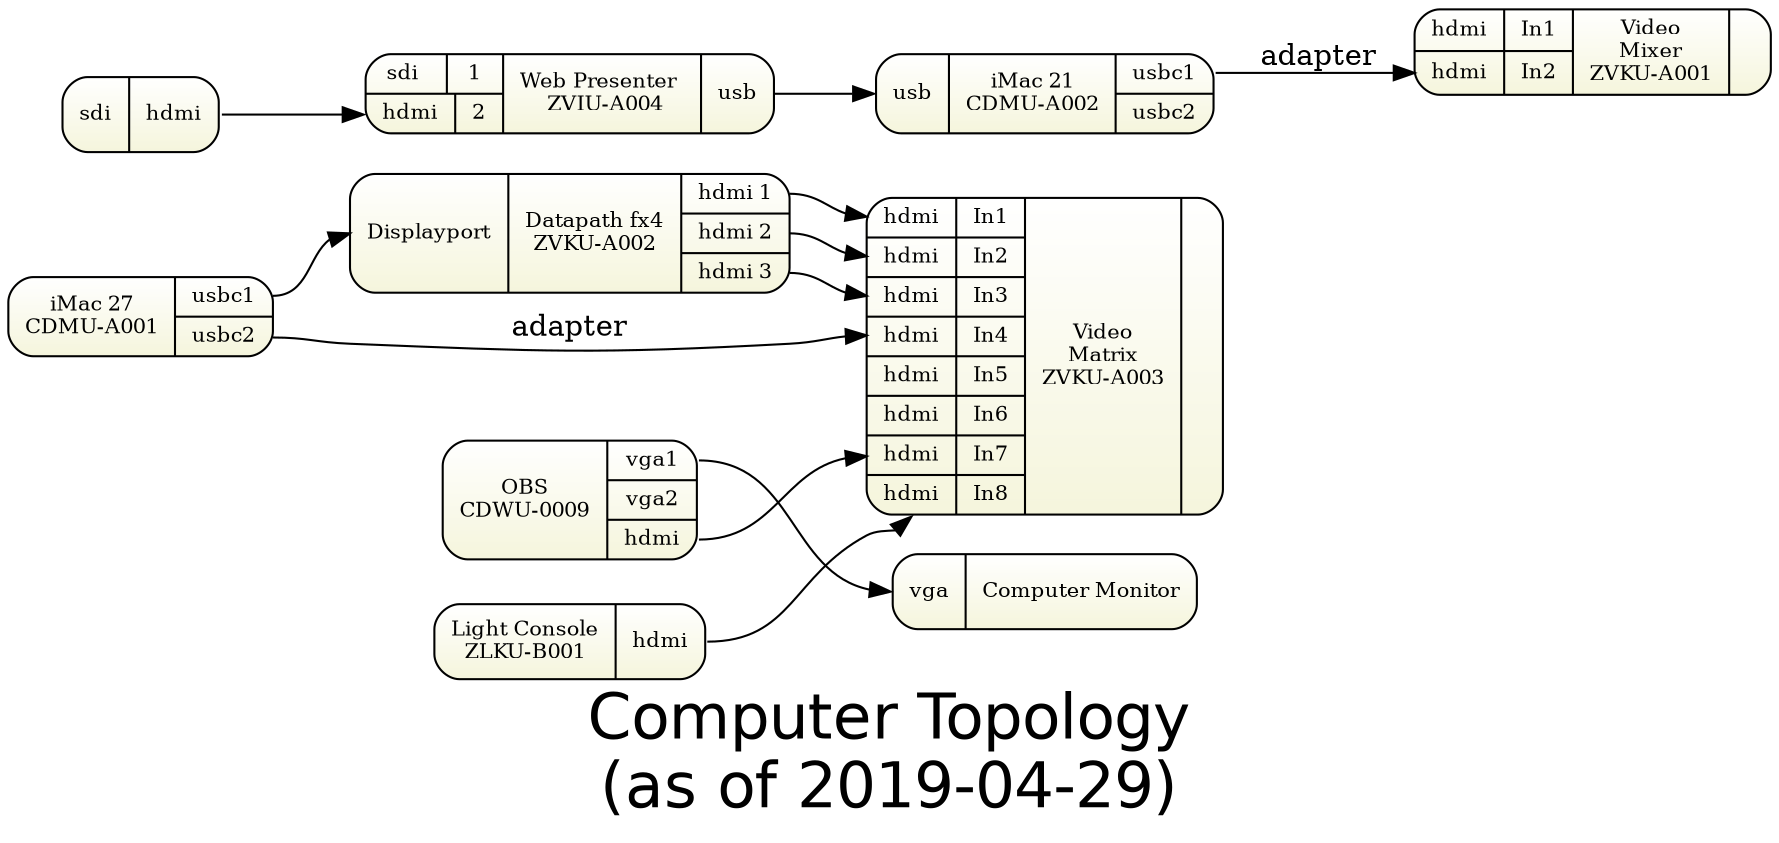 digraph topology1 { 
graph [overlap = true, fontsize = 30, rankdir=LR 
      label="Computer Topology\n(as of 2019-04-29)",
      fontname = Helvetica]

node [shape=Mrecord, tooltip="" , fontsize = 10, 
      fillcolor="white:beige" , style=filled  
      gradientangle=270]
      
vmatrix [label="{
  {{<i1>hdmi|In1}|{<i2>hdmi|In2}|{<i3>hdmi|In3}|{<i4>hdmi|In4}|{<i5>hdmi|In5}|{<i6>hdmi|In6}|{<i7>hdmi|In7}|{<i8>hdmi|In8}}
  |{Video\nMatrix\nZVKU-A003}|
  {  } }"]
  
rswitch [label="{
  {{<i1>hdmi|In1}|{<i2>hdmi|In2} }
  |{Video\nMixer\nZVKU-A001}|
    }"]  
    
cdwu0009 [label="{{OBS\nCDWU-0009}|{<vga1>vga1|<vga2>vga2|<hdmi>hdmi}}"]
cdmua001 [label="{{iMac 27\nCDMU-A001}|{<usbc1>usbc1|<usbc2>usbc2}}"]
cdmua002 [label="{{<usbin>usb}|{iMac 21\nCDMU-A002}|{<usbc1>usbc1|<usbc2>usbc2}}"]

wp [label="{{ {<i1>sdi&nbsp; |1 }|{<i2>hdmi|2} }|{Web Presenter \n ZVIU-A004}|{<usb>usb}}"]

s2h [label="{<i>sdi|<o>hdmi}"]

s2h:o -> wp:i2

fx4 [label="{{<dp>Displayport}|{Datapath fx4\nZVKU-A002}|{<o1>hdmi 1|<o2>hdmi 2|<o3>hdmi 3}}"]
zlkub001 [label="{{Light Console\nZLKU-B001}|{<hdmi>hdmi }}"]

cdmua001:usbc1 -> fx4:dp  
cdwu0009:vga1  -> b1monitor:i 

b1monitor [label="{<i>vga|Computer Monitor}"] 

fx4:o1         -> vmatrix:i1
fx4:o2         -> vmatrix:i2
fx4:o3         -> vmatrix:i3
cdmua001:usbc2 -> vmatrix:i4 [label="adapter"]
# Inputs 5 and 6 are from the video mixer
cdwu0009:hdmi  -> vmatrix:i7
zlkub001:hdmi  -> vmatrix:i8

wp -> cdmua002:usbin 
cdmua002:usbc1 -> rswitch:i2 [ label="adapter" ] 
} 
